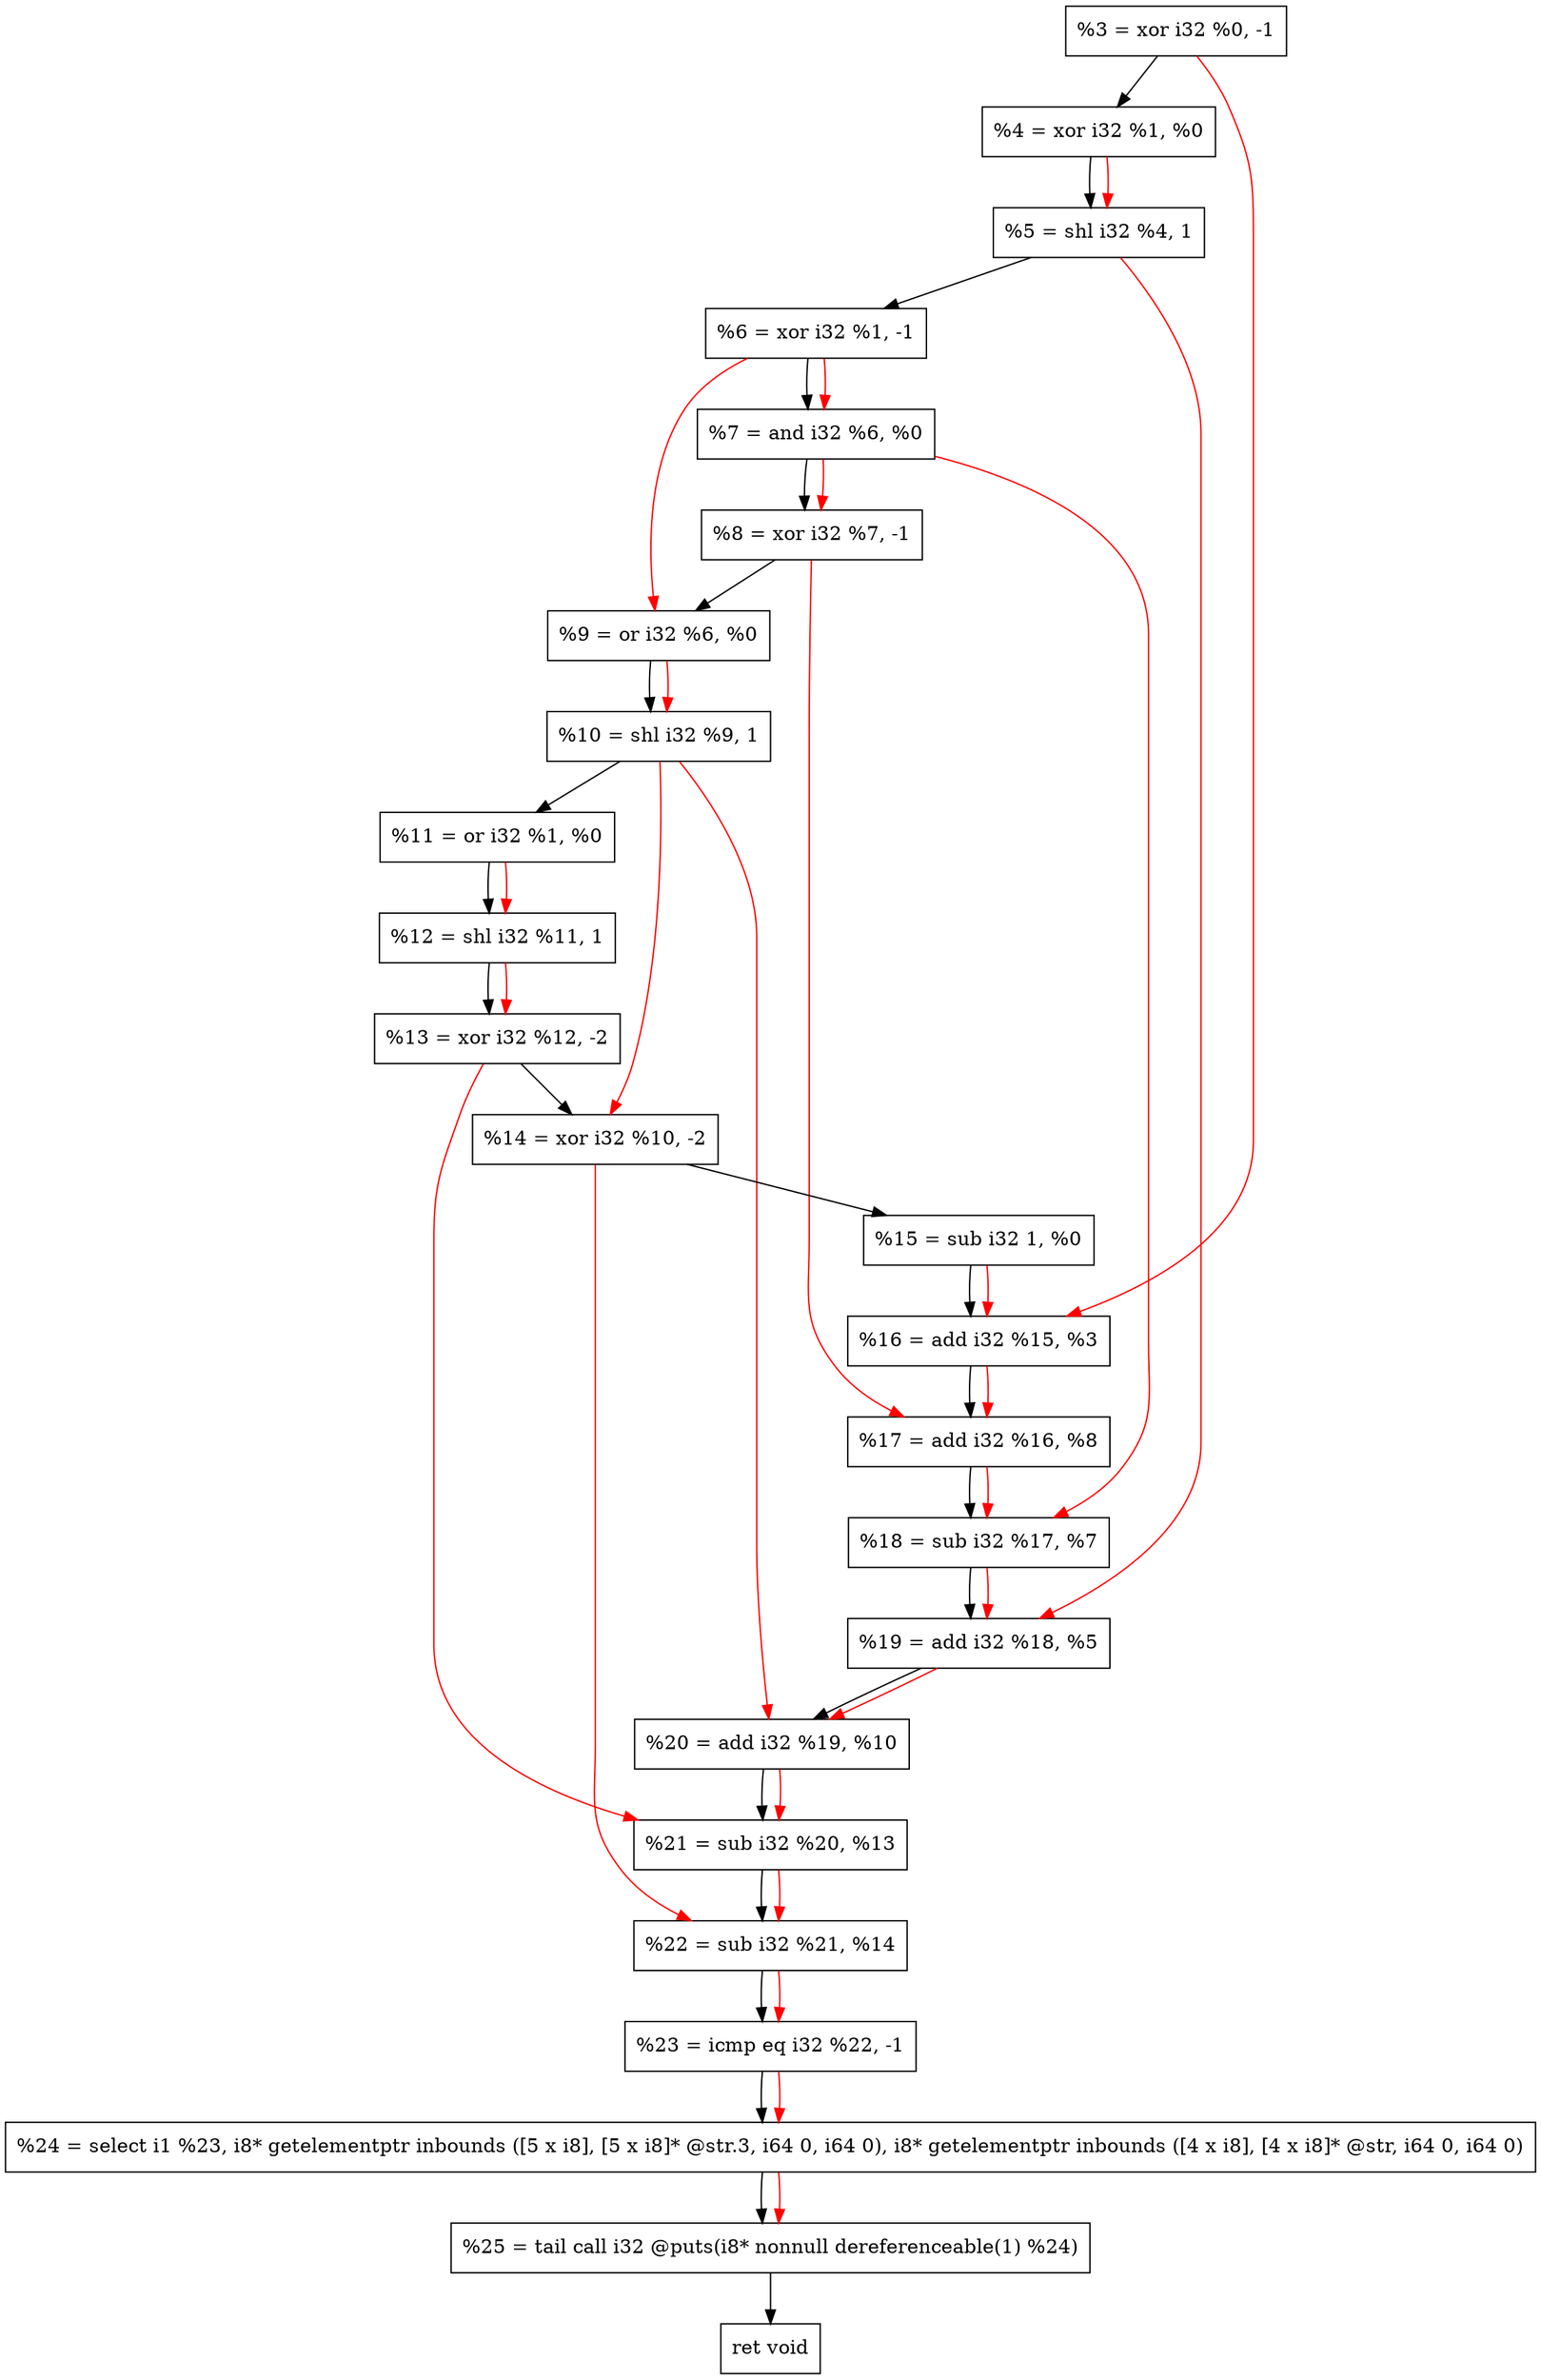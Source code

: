 digraph "DFG for'crackme' function" {
	Node0x591af0[shape=record, label="  %3 = xor i32 %0, -1"];
	Node0x591b60[shape=record, label="  %4 = xor i32 %1, %0"];
	Node0x591c20[shape=record, label="  %5 = shl i32 %4, 1"];
	Node0x591c90[shape=record, label="  %6 = xor i32 %1, -1"];
	Node0x591d00[shape=record, label="  %7 = and i32 %6, %0"];
	Node0x591d70[shape=record, label="  %8 = xor i32 %7, -1"];
	Node0x591de0[shape=record, label="  %9 = or i32 %6, %0"];
	Node0x591e50[shape=record, label="  %10 = shl i32 %9, 1"];
	Node0x591ec0[shape=record, label="  %11 = or i32 %1, %0"];
	Node0x591f30[shape=record, label="  %12 = shl i32 %11, 1"];
	Node0x591fd0[shape=record, label="  %13 = xor i32 %12, -2"];
	Node0x592040[shape=record, label="  %14 = xor i32 %10, -2"];
	Node0x5920b0[shape=record, label="  %15 = sub i32 1, %0"];
	Node0x592120[shape=record, label="  %16 = add i32 %15, %3"];
	Node0x592190[shape=record, label="  %17 = add i32 %16, %8"];
	Node0x592200[shape=record, label="  %18 = sub i32 %17, %7"];
	Node0x592270[shape=record, label="  %19 = add i32 %18, %5"];
	Node0x5922e0[shape=record, label="  %20 = add i32 %19, %10"];
	Node0x592350[shape=record, label="  %21 = sub i32 %20, %13"];
	Node0x5923c0[shape=record, label="  %22 = sub i32 %21, %14"];
	Node0x592430[shape=record, label="  %23 = icmp eq i32 %22, -1"];
	Node0x532268[shape=record, label="  %24 = select i1 %23, i8* getelementptr inbounds ([5 x i8], [5 x i8]* @str.3, i64 0, i64 0), i8* getelementptr inbounds ([4 x i8], [4 x i8]* @str, i64 0, i64 0)"];
	Node0x5928d0[shape=record, label="  %25 = tail call i32 @puts(i8* nonnull dereferenceable(1) %24)"];
	Node0x592920[shape=record, label="  ret void"];
	Node0x591af0 -> Node0x591b60;
	Node0x591b60 -> Node0x591c20;
	Node0x591c20 -> Node0x591c90;
	Node0x591c90 -> Node0x591d00;
	Node0x591d00 -> Node0x591d70;
	Node0x591d70 -> Node0x591de0;
	Node0x591de0 -> Node0x591e50;
	Node0x591e50 -> Node0x591ec0;
	Node0x591ec0 -> Node0x591f30;
	Node0x591f30 -> Node0x591fd0;
	Node0x591fd0 -> Node0x592040;
	Node0x592040 -> Node0x5920b0;
	Node0x5920b0 -> Node0x592120;
	Node0x592120 -> Node0x592190;
	Node0x592190 -> Node0x592200;
	Node0x592200 -> Node0x592270;
	Node0x592270 -> Node0x5922e0;
	Node0x5922e0 -> Node0x592350;
	Node0x592350 -> Node0x5923c0;
	Node0x5923c0 -> Node0x592430;
	Node0x592430 -> Node0x532268;
	Node0x532268 -> Node0x5928d0;
	Node0x5928d0 -> Node0x592920;
edge [color=red]
	Node0x591b60 -> Node0x591c20;
	Node0x591c90 -> Node0x591d00;
	Node0x591d00 -> Node0x591d70;
	Node0x591c90 -> Node0x591de0;
	Node0x591de0 -> Node0x591e50;
	Node0x591ec0 -> Node0x591f30;
	Node0x591f30 -> Node0x591fd0;
	Node0x591e50 -> Node0x592040;
	Node0x5920b0 -> Node0x592120;
	Node0x591af0 -> Node0x592120;
	Node0x592120 -> Node0x592190;
	Node0x591d70 -> Node0x592190;
	Node0x592190 -> Node0x592200;
	Node0x591d00 -> Node0x592200;
	Node0x592200 -> Node0x592270;
	Node0x591c20 -> Node0x592270;
	Node0x592270 -> Node0x5922e0;
	Node0x591e50 -> Node0x5922e0;
	Node0x5922e0 -> Node0x592350;
	Node0x591fd0 -> Node0x592350;
	Node0x592350 -> Node0x5923c0;
	Node0x592040 -> Node0x5923c0;
	Node0x5923c0 -> Node0x592430;
	Node0x592430 -> Node0x532268;
	Node0x532268 -> Node0x5928d0;
}
